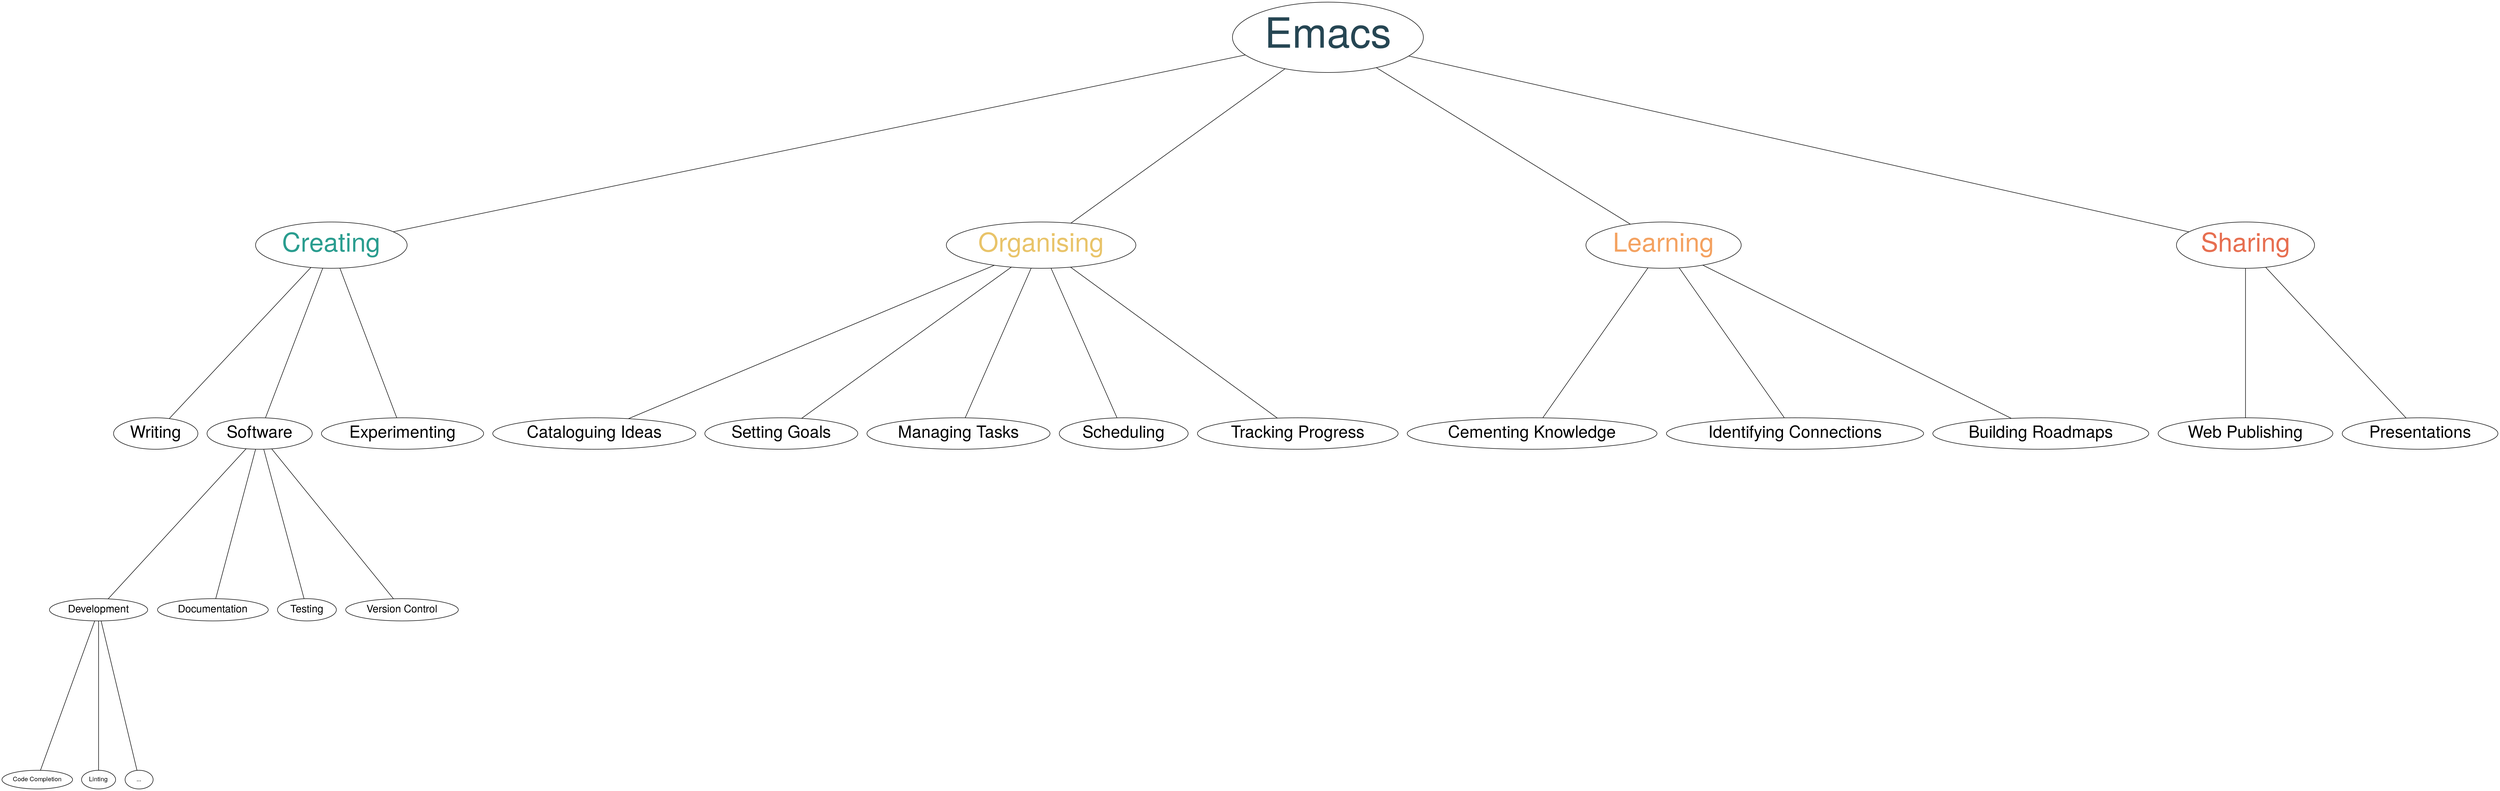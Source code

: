 graph happiness {
	# layout=twopi;
	graph [ranksep=4];
	node[fontname="Helvetica Neue"]
	# edge [penwidth=5 color="#f0f0ff"]
	# node [style="filled" penwidth=0 fillcolor="#f0f0ffA0" fontcolor=indigo]

	Emacs [fontsize=80, fontcolor="#264653"]

	node [fontsize=50]
	Emacs -- {
		Creating [fontcolor="#2a9d8f"]
		Organising [fontcolor="#e9c46a"]
		Learning [fontcolor="#f4a261"]
	    Sharing [fontcolor="#e76f51"]
	}

	node [fontsize=32]

	Creating -- {
	    Writing
	    Software
	    Experimenting
	}

	Organising -- {
	    "Cataloguing Ideas"
	    "Setting Goals"
	    "Managing Tasks"
	    "Scheduling"
	    "Tracking Progress"
	}

	Learning -- {
	    "Cementing Knowledge"
	    "Identifying Connections"
	    "Building Roadmaps"
	}

	Sharing -- {
	    "Web Publishing"
	    "Presentations"
	}

	node [fontsize="20"]
	Software -- {
		Development
		Documentation
	    Testing
		"Version Control"
	}

	node [fontsize="12"]
	Development -- {
		"Code Completion"
	    Linting
		"..."
	}
}